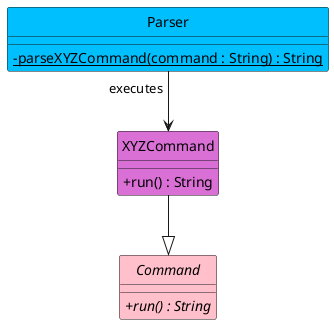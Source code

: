 @startuml
hide circle
skinparam classAttributeIconSize 0

abstract class Command #pink {
+ {abstract} run() : String
}

class Parser #deepSkyBlue {
- {static} parseXYZCommand(command : String) : String
}

class XYZCommand #orchid {
+ run() : String
}

XYZCommand --|> Command
Parser "executes" --> XYZCommand

@enduml